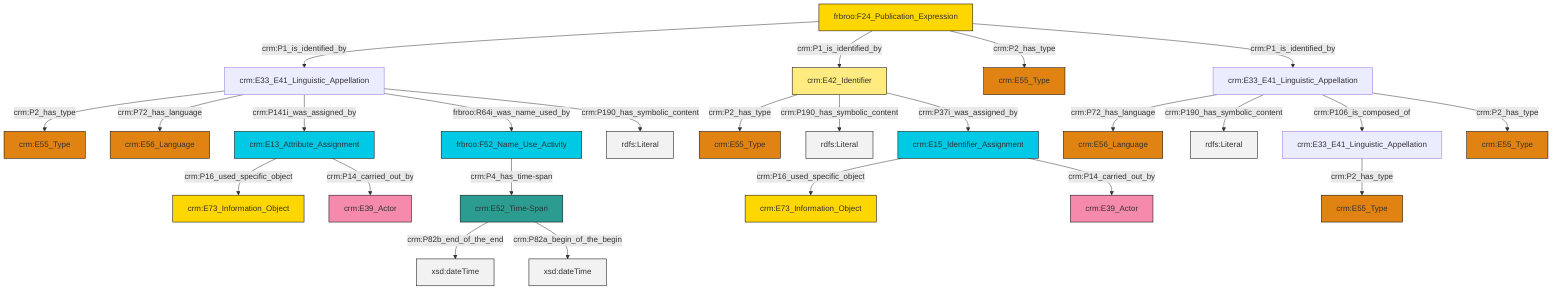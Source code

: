 graph TD
classDef Literal fill:#f2f2f2,stroke:#000000;
classDef CRM_Entity fill:#FFFFFF,stroke:#000000;
classDef Temporal_Entity fill:#00C9E6, stroke:#000000;
classDef Type fill:#E18312, stroke:#000000;
classDef Time-Span fill:#2C9C91, stroke:#000000;
classDef Appellation fill:#FFEB7F, stroke:#000000;
classDef Place fill:#008836, stroke:#000000;
classDef Persistent_Item fill:#B266B2, stroke:#000000;
classDef Conceptual_Object fill:#FFD700, stroke:#000000;
classDef Physical_Thing fill:#D2B48C, stroke:#000000;
classDef Actor fill:#f58aad, stroke:#000000;
classDef PC_Classes fill:#4ce600, stroke:#000000;
classDef Multi fill:#cccccc,stroke:#000000;

4["crm:E42_Identifier"]:::Appellation -->|crm:P2_has_type| 5["crm:E55_Type"]:::Type
6["crm:E33_E41_Linguistic_Appellation"]:::Default -->|crm:P72_has_language| 7["crm:E56_Language"]:::Type
2["frbroo:F24_Publication_Expression"]:::Conceptual_Object -->|crm:P1_is_identified_by| 8["crm:E33_E41_Linguistic_Appellation"]:::Default
9["crm:E15_Identifier_Assignment"]:::Temporal_Entity -->|crm:P16_used_specific_object| 10["crm:E73_Information_Object"]:::Conceptual_Object
8["crm:E33_E41_Linguistic_Appellation"]:::Default -->|crm:P2_has_type| 11["crm:E55_Type"]:::Type
14["crm:E52_Time-Span"]:::Time-Span -->|crm:P82b_end_of_the_end| 15[xsd:dateTime]:::Literal
9["crm:E15_Identifier_Assignment"]:::Temporal_Entity -->|crm:P14_carried_out_by| 17["crm:E39_Actor"]:::Actor
4["crm:E42_Identifier"]:::Appellation -->|crm:P190_has_symbolic_content| 21[rdfs:Literal]:::Literal
8["crm:E33_E41_Linguistic_Appellation"]:::Default -->|crm:P72_has_language| 23["crm:E56_Language"]:::Type
6["crm:E33_E41_Linguistic_Appellation"]:::Default -->|crm:P190_has_symbolic_content| 25[rdfs:Literal]:::Literal
26["frbroo:F52_Name_Use_Activity"]:::Temporal_Entity -->|crm:P4_has_time-span| 14["crm:E52_Time-Span"]:::Time-Span
27["crm:E13_Attribute_Assignment"]:::Temporal_Entity -->|crm:P16_used_specific_object| 0["crm:E73_Information_Object"]:::Conceptual_Object
8["crm:E33_E41_Linguistic_Appellation"]:::Default -->|crm:P141i_was_assigned_by| 27["crm:E13_Attribute_Assignment"]:::Temporal_Entity
2["frbroo:F24_Publication_Expression"]:::Conceptual_Object -->|crm:P1_is_identified_by| 4["crm:E42_Identifier"]:::Appellation
6["crm:E33_E41_Linguistic_Appellation"]:::Default -->|crm:P106_is_composed_of| 32["crm:E33_E41_Linguistic_Appellation"]:::Default
6["crm:E33_E41_Linguistic_Appellation"]:::Default -->|crm:P2_has_type| 18["crm:E55_Type"]:::Type
8["crm:E33_E41_Linguistic_Appellation"]:::Default -->|frbroo:R64i_was_name_used_by| 26["frbroo:F52_Name_Use_Activity"]:::Temporal_Entity
27["crm:E13_Attribute_Assignment"]:::Temporal_Entity -->|crm:P14_carried_out_by| 12["crm:E39_Actor"]:::Actor
4["crm:E42_Identifier"]:::Appellation -->|crm:P37i_was_assigned_by| 9["crm:E15_Identifier_Assignment"]:::Temporal_Entity
8["crm:E33_E41_Linguistic_Appellation"]:::Default -->|crm:P190_has_symbolic_content| 39[rdfs:Literal]:::Literal
14["crm:E52_Time-Span"]:::Time-Span -->|crm:P82a_begin_of_the_begin| 43[xsd:dateTime]:::Literal
32["crm:E33_E41_Linguistic_Appellation"]:::Default -->|crm:P2_has_type| 41["crm:E55_Type"]:::Type
2["frbroo:F24_Publication_Expression"]:::Conceptual_Object -->|crm:P2_has_type| 37["crm:E55_Type"]:::Type
2["frbroo:F24_Publication_Expression"]:::Conceptual_Object -->|crm:P1_is_identified_by| 6["crm:E33_E41_Linguistic_Appellation"]:::Default